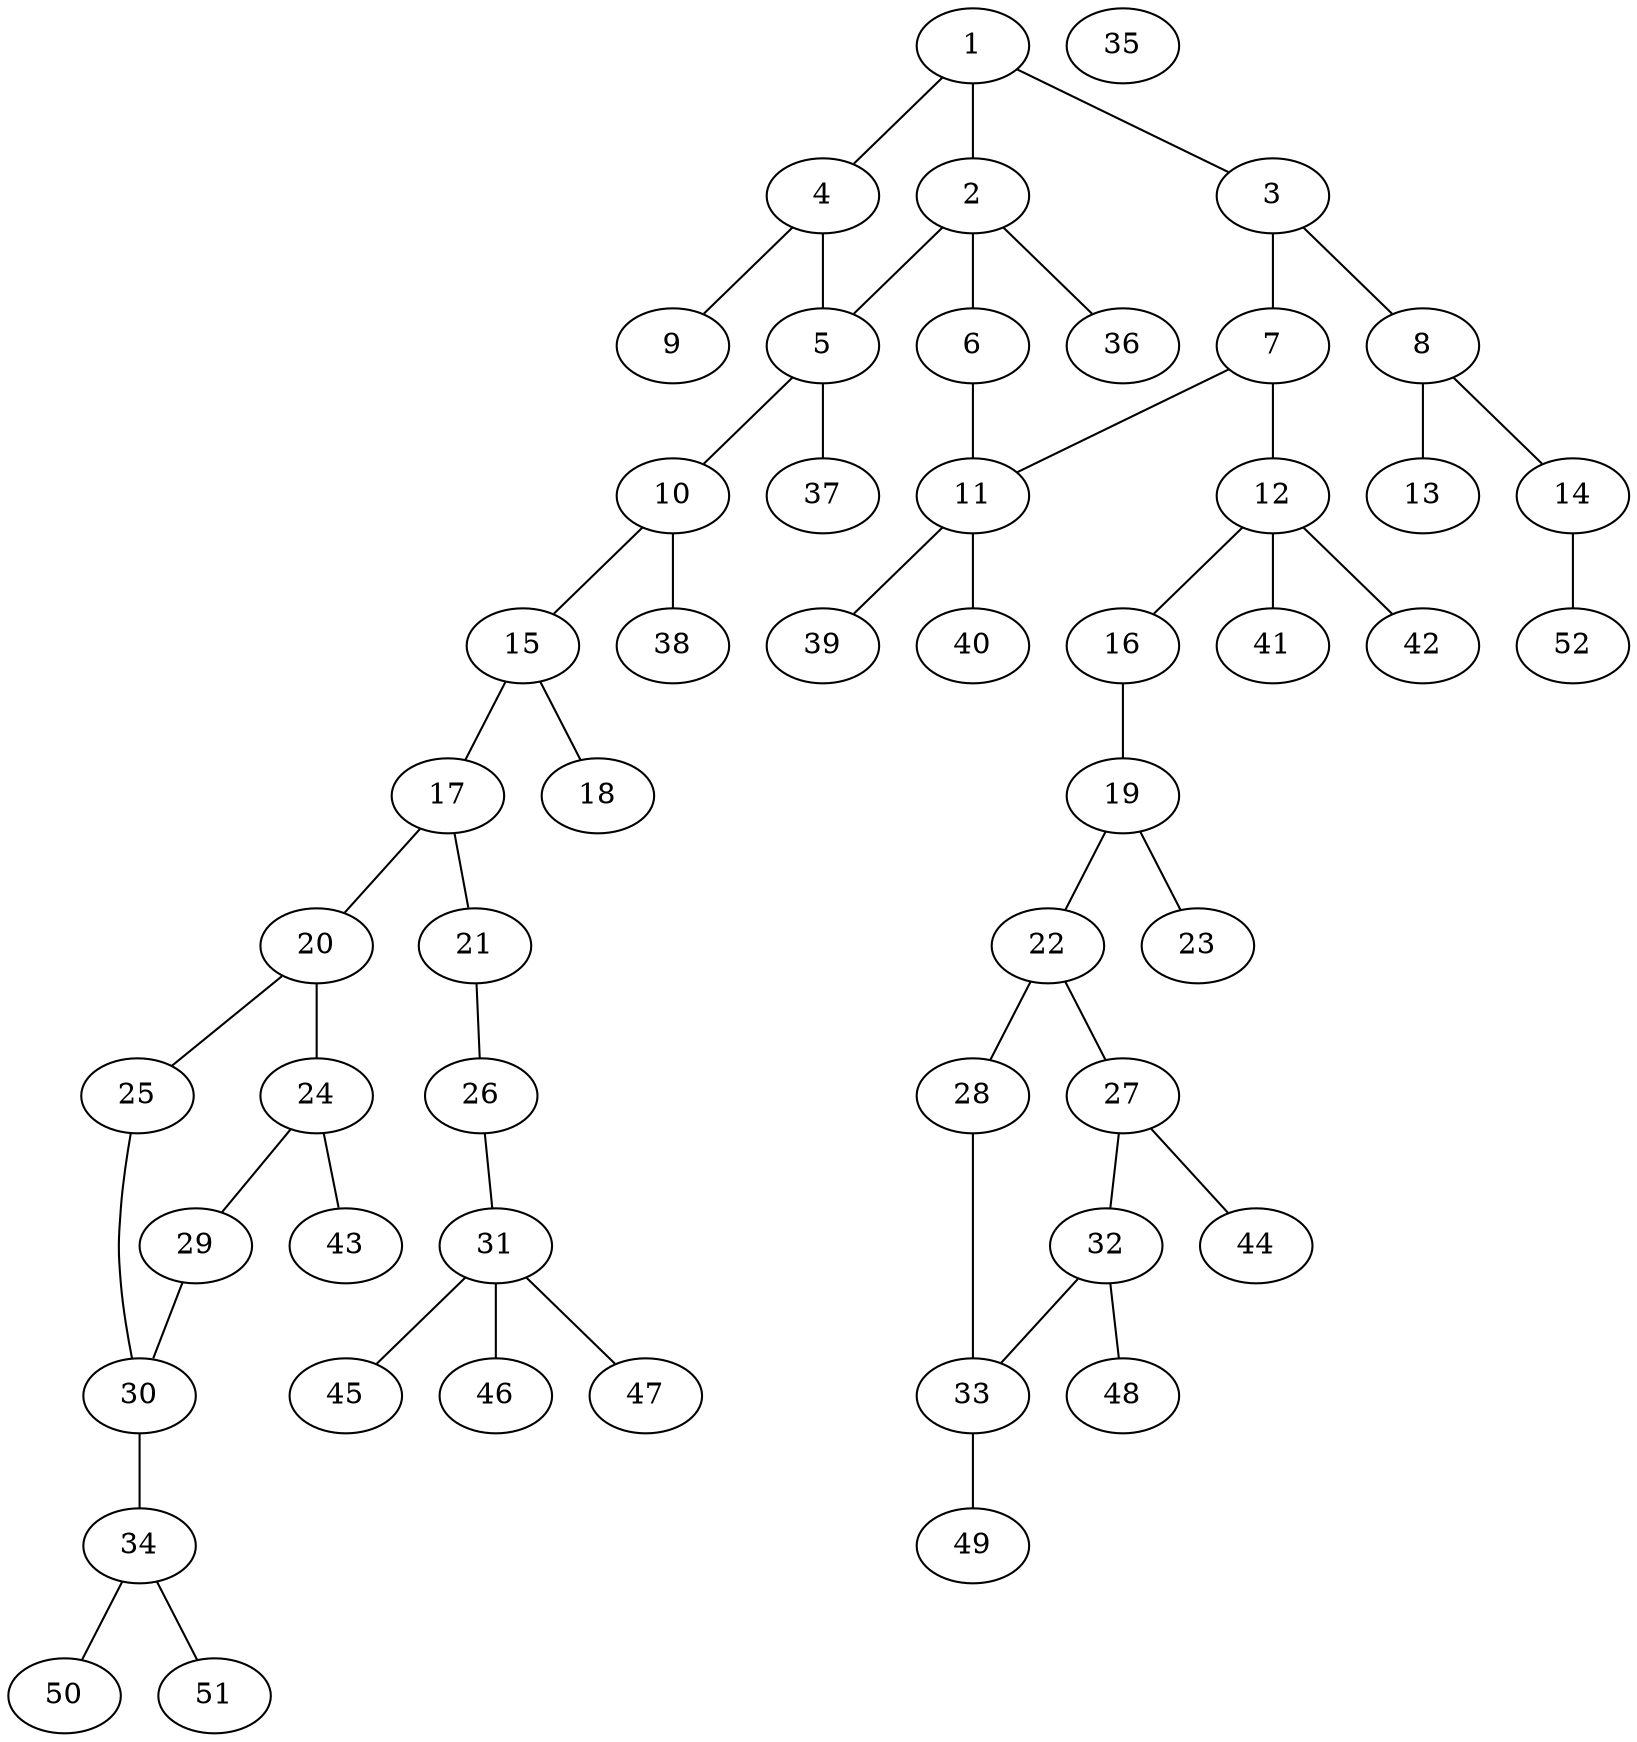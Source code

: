 graph molecule_3058 {
	1	 [chem=N];
	2	 [chem=C];
	1 -- 2	 [valence=1];
	3	 [chem=C];
	1 -- 3	 [valence=1];
	4	 [chem=C];
	1 -- 4	 [valence=1];
	5	 [chem=C];
	2 -- 5	 [valence=1];
	6	 [chem=S];
	2 -- 6	 [valence=1];
	36	 [chem=H];
	2 -- 36	 [valence=1];
	7	 [chem=C];
	3 -- 7	 [valence=2];
	8	 [chem=C];
	3 -- 8	 [valence=1];
	4 -- 5	 [valence=1];
	9	 [chem=O];
	4 -- 9	 [valence=2];
	10	 [chem=N];
	5 -- 10	 [valence=1];
	37	 [chem=H];
	5 -- 37	 [valence=1];
	11	 [chem=C];
	6 -- 11	 [valence=1];
	7 -- 11	 [valence=1];
	12	 [chem=C];
	7 -- 12	 [valence=1];
	13	 [chem=O];
	8 -- 13	 [valence=2];
	14	 [chem=O];
	8 -- 14	 [valence=1];
	15	 [chem=C];
	10 -- 15	 [valence=1];
	38	 [chem=H];
	10 -- 38	 [valence=1];
	39	 [chem=H];
	11 -- 39	 [valence=1];
	40	 [chem=H];
	11 -- 40	 [valence=1];
	16	 [chem=S];
	12 -- 16	 [valence=1];
	41	 [chem=H];
	12 -- 41	 [valence=1];
	42	 [chem=H];
	12 -- 42	 [valence=1];
	52	 [chem=H];
	14 -- 52	 [valence=1];
	17	 [chem=C];
	15 -- 17	 [valence=1];
	18	 [chem=O];
	15 -- 18	 [valence=2];
	19	 [chem=C];
	16 -- 19	 [valence=1];
	20	 [chem=C];
	17 -- 20	 [valence=1];
	21	 [chem=N];
	17 -- 21	 [valence=2];
	22	 [chem=C];
	19 -- 22	 [valence=1];
	23	 [chem=O];
	19 -- 23	 [valence=2];
	24	 [chem=C];
	20 -- 24	 [valence=2];
	25	 [chem=N];
	20 -- 25	 [valence=1];
	26	 [chem=O];
	21 -- 26	 [valence=1];
	27	 [chem=C];
	22 -- 27	 [valence=2];
	28	 [chem=O];
	22 -- 28	 [valence=1];
	29	 [chem=S];
	24 -- 29	 [valence=1];
	43	 [chem=H];
	24 -- 43	 [valence=1];
	30	 [chem=C];
	25 -- 30	 [valence=2];
	31	 [chem=C];
	26 -- 31	 [valence=1];
	32	 [chem=C];
	27 -- 32	 [valence=1];
	44	 [chem=H];
	27 -- 44	 [valence=1];
	33	 [chem=C];
	28 -- 33	 [valence=1];
	29 -- 30	 [valence=1];
	34	 [chem=N];
	30 -- 34	 [valence=1];
	45	 [chem=H];
	31 -- 45	 [valence=1];
	46	 [chem=H];
	31 -- 46	 [valence=1];
	47	 [chem=H];
	31 -- 47	 [valence=1];
	32 -- 33	 [valence=2];
	48	 [chem=H];
	32 -- 48	 [valence=1];
	49	 [chem=H];
	33 -- 49	 [valence=1];
	50	 [chem=H];
	34 -- 50	 [valence=1];
	51	 [chem=H];
	34 -- 51	 [valence=1];
	35	 [chem=Na];
}
